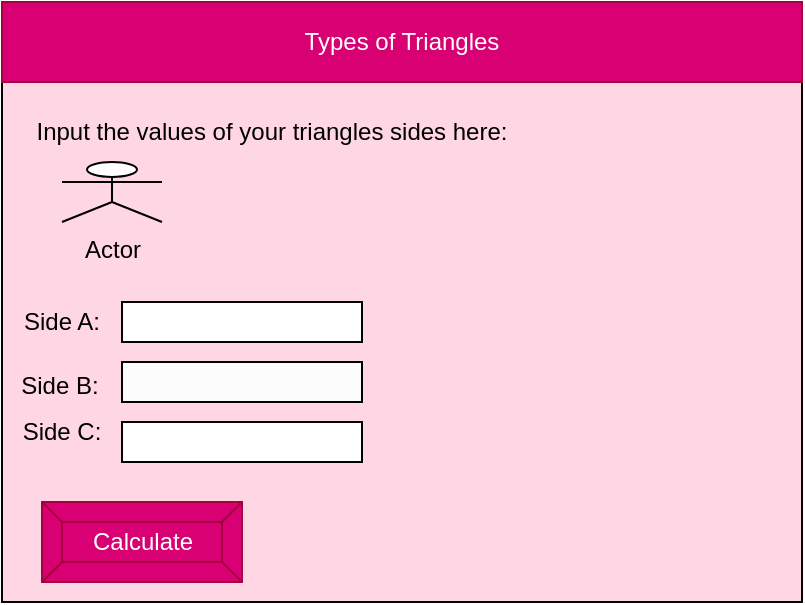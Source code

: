<mxfile>
    <diagram id="pIaEtrtLPv3HG8r1JEND" name="Page-1">
        <mxGraphModel dx="594" dy="561" grid="1" gridSize="10" guides="1" tooltips="1" connect="1" arrows="1" fold="1" page="1" pageScale="1" pageWidth="850" pageHeight="1100" math="0" shadow="0">
            <root>
                <mxCell id="0"/>
                <mxCell id="1" parent="0"/>
                <mxCell id="2" value="" style="rounded=0;whiteSpace=wrap;html=1;fillColor=#FFD6E4;" parent="1" vertex="1">
                    <mxGeometry x="80" y="80" width="400" height="300" as="geometry"/>
                </mxCell>
                <mxCell id="3" value="Types of Triangles" style="rounded=0;whiteSpace=wrap;html=1;fillColor=#d80073;fontColor=#ffffff;strokeColor=#A50040;" parent="1" vertex="1">
                    <mxGeometry x="80" y="80" width="400" height="40" as="geometry"/>
                </mxCell>
                <mxCell id="6" value="Calculate" style="labelPosition=center;verticalLabelPosition=middle;align=center;html=1;shape=mxgraph.basic.button;dx=10;fillColor=#d80073;fontColor=#ffffff;strokeColor=#A50040;" parent="1" vertex="1">
                    <mxGeometry x="100" y="330" width="100" height="40" as="geometry"/>
                </mxCell>
                <mxCell id="7" value="Input the values of your triangles sides here:" style="text;html=1;strokeColor=none;fillColor=none;align=center;verticalAlign=middle;whiteSpace=wrap;rounded=0;fontColor=#000000;" vertex="1" parent="1">
                    <mxGeometry x="90" y="130" width="250" height="30" as="geometry"/>
                </mxCell>
                <mxCell id="8" value="Actor" style="shape=umlActor;verticalLabelPosition=bottom;verticalAlign=top;html=1;outlineConnect=0;strokeColor=#000000;fontColor=#000000;" vertex="1" parent="1">
                    <mxGeometry x="110" y="160" width="50" height="30" as="geometry"/>
                </mxCell>
                <mxCell id="9" value="" style="rounded=0;whiteSpace=wrap;html=1;fillColor=#FFFFFF;strokeColor=#000000;" vertex="1" parent="1">
                    <mxGeometry x="140" y="230" width="120" height="20" as="geometry"/>
                </mxCell>
                <mxCell id="10" value="Side A:" style="text;html=1;strokeColor=none;fillColor=none;align=center;verticalAlign=middle;whiteSpace=wrap;rounded=0;fontColor=#000000;" vertex="1" parent="1">
                    <mxGeometry x="80" y="225" width="60" height="30" as="geometry"/>
                </mxCell>
                <mxCell id="11" value="" style="rounded=0;whiteSpace=wrap;html=1;strokeColor=#000000;fillColor=#FCFCFC;" vertex="1" parent="1">
                    <mxGeometry x="140" y="260" width="120" height="20" as="geometry"/>
                </mxCell>
                <mxCell id="12" value="" style="rounded=0;whiteSpace=wrap;html=1;fillColor=#FFFFFF;strokeColor=#000000;" vertex="1" parent="1">
                    <mxGeometry x="140" y="290" width="120" height="20" as="geometry"/>
                </mxCell>
                <mxCell id="13" value="Side B:" style="text;html=1;strokeColor=none;fillColor=none;align=center;verticalAlign=middle;whiteSpace=wrap;rounded=0;fontColor=#000000;" vertex="1" parent="1">
                    <mxGeometry x="79" y="257" width="60" height="30" as="geometry"/>
                </mxCell>
                <mxCell id="14" value="Side C:" style="text;html=1;strokeColor=none;fillColor=none;align=center;verticalAlign=middle;whiteSpace=wrap;rounded=0;fontColor=#000000;" vertex="1" parent="1">
                    <mxGeometry x="80" y="280" width="60" height="30" as="geometry"/>
                </mxCell>
            </root>
        </mxGraphModel>
    </diagram>
</mxfile>
